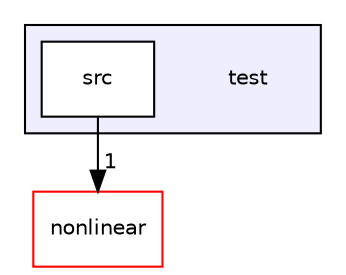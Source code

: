 digraph "D:/A_github repos/PCSC_Non_Linear_Systems/Non_Linear_Systems/test" {
  compound=true
  node [ fontsize="10", fontname="Helvetica"];
  edge [ labelfontsize="10", labelfontname="Helvetica"];
  subgraph clusterdir_13e138d54eb8818da29c3992edef070a {
    graph [ bgcolor="#eeeeff", pencolor="black", label="" URL="dir_13e138d54eb8818da29c3992edef070a.html"];
    dir_13e138d54eb8818da29c3992edef070a [shape=plaintext label="test"];
    dir_7440c80a84150c89eded6c163cdc56e5 [shape=box label="src" color="black" fillcolor="white" style="filled" URL="dir_7440c80a84150c89eded6c163cdc56e5.html"];
  }
  dir_0f491f0ad73f313623f5628e0647c8fe [shape=box label="nonlinear" fillcolor="white" style="filled" color="red" URL="dir_0f491f0ad73f313623f5628e0647c8fe.html"];
  dir_7440c80a84150c89eded6c163cdc56e5->dir_0f491f0ad73f313623f5628e0647c8fe [headlabel="1", labeldistance=1.5 headhref="dir_000003_000000.html"];
}
